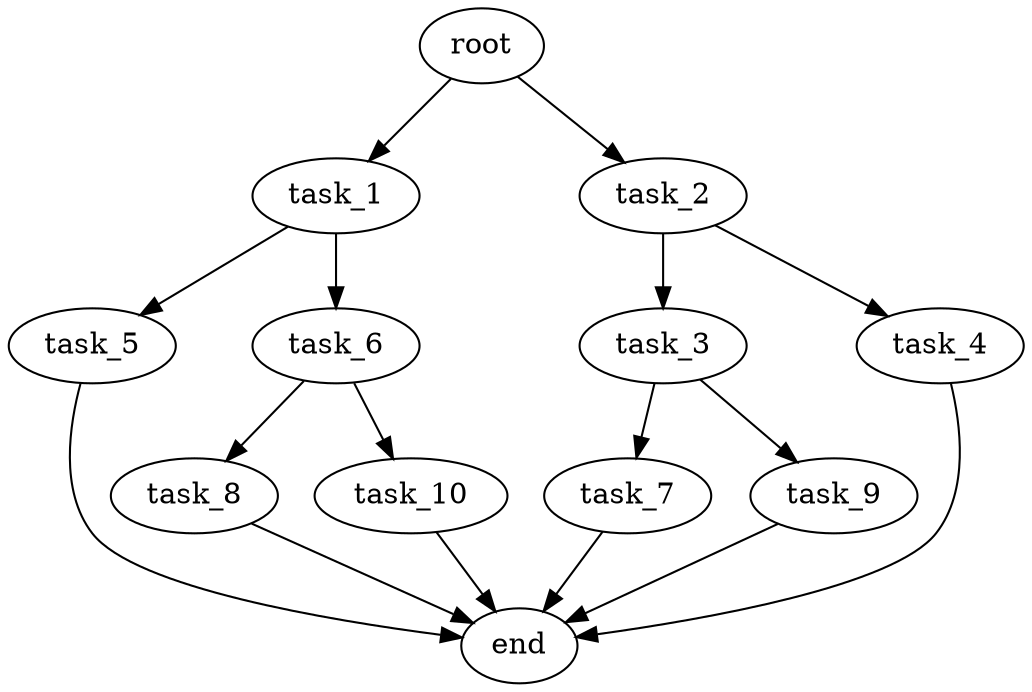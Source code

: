 digraph G {
  root [size="0.000000e+00"];
  task_1 [size="8.723958e+10"];
  task_2 [size="3.599551e+09"];
  task_3 [size="6.851391e+09"];
  task_4 [size="6.311979e+10"];
  task_5 [size="9.209370e+10"];
  task_6 [size="9.974262e+10"];
  task_7 [size="7.467917e+10"];
  task_8 [size="4.340281e+10"];
  task_9 [size="9.853328e+09"];
  task_10 [size="6.337845e+10"];
  end [size="0.000000e+00"];

  root -> task_1 [size="1.000000e-12"];
  root -> task_2 [size="1.000000e-12"];
  task_1 -> task_5 [size="9.209370e+08"];
  task_1 -> task_6 [size="9.974262e+08"];
  task_2 -> task_3 [size="6.851391e+07"];
  task_2 -> task_4 [size="6.311979e+08"];
  task_3 -> task_7 [size="7.467917e+08"];
  task_3 -> task_9 [size="9.853328e+07"];
  task_4 -> end [size="1.000000e-12"];
  task_5 -> end [size="1.000000e-12"];
  task_6 -> task_8 [size="4.340281e+08"];
  task_6 -> task_10 [size="6.337845e+08"];
  task_7 -> end [size="1.000000e-12"];
  task_8 -> end [size="1.000000e-12"];
  task_9 -> end [size="1.000000e-12"];
  task_10 -> end [size="1.000000e-12"];
}

